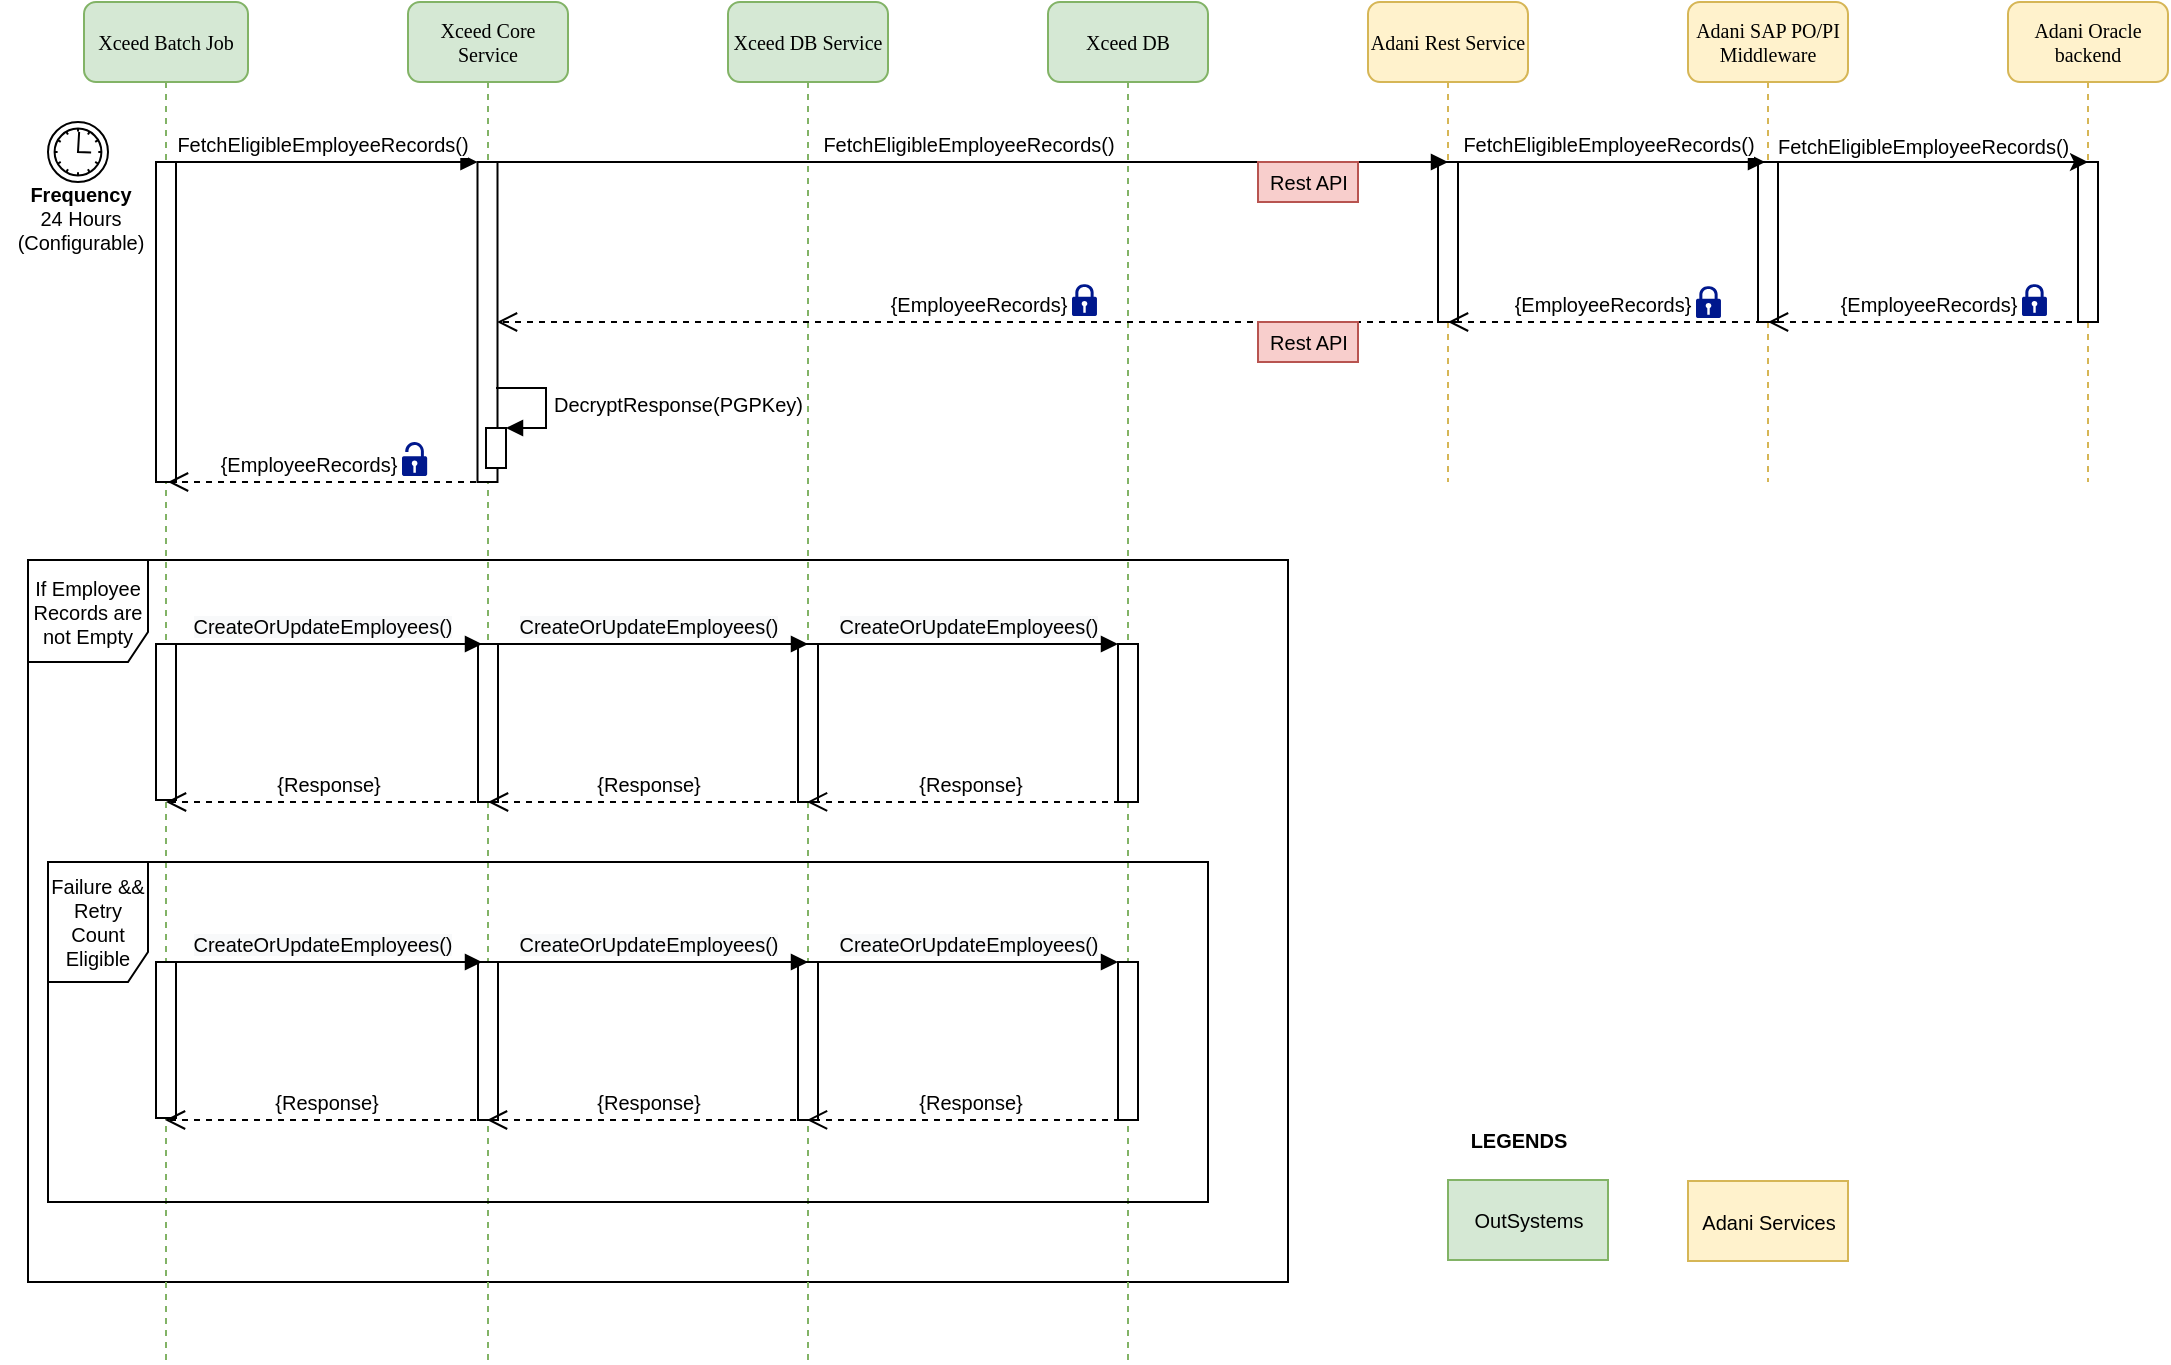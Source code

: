 <mxfile version="13.5.9" type="github" pages="2">
  <diagram name="Oracle Integration Positive Flow" id="13e1069c-82ec-6db2-03f1-153e76fe0fe0">
    <mxGraphModel dx="1968" dy="482" grid="1" gridSize="10" guides="1" tooltips="1" connect="1" arrows="1" fold="1" page="1" pageScale="1" pageWidth="1100" pageHeight="850" background="#ffffff" math="0" shadow="0">
      <root>
        <mxCell id="0" />
        <mxCell id="1" parent="0" />
        <mxCell id="86tsJE7q6GDOUqFHb6td-1" value="If Employee Records are not Empty" style="shape=umlFrame;whiteSpace=wrap;html=1;width=60;height=51;fontSize=10;" vertex="1" parent="1">
          <mxGeometry x="10" y="319" width="630" height="361" as="geometry" />
        </mxCell>
        <mxCell id="86tsJE7q6GDOUqFHb6td-2" value="Xceed Core Service" style="shape=umlLifeline;perimeter=lifelinePerimeter;whiteSpace=wrap;html=1;container=1;collapsible=0;recursiveResize=0;outlineConnect=0;rounded=1;shadow=0;comic=0;labelBackgroundColor=none;strokeWidth=1;fontFamily=Verdana;fontSize=10;align=center;fillColor=#d5e8d4;strokeColor=#82b366;" vertex="1" parent="1" treatAsSingle="0">
          <mxGeometry x="200" y="40" width="80" height="680" as="geometry" />
        </mxCell>
        <mxCell id="86tsJE7q6GDOUqFHb6td-3" value="" style="html=1;points=[];perimeter=orthogonalPerimeter;rounded=0;shadow=0;comic=0;labelBackgroundColor=none;strokeWidth=1;fontFamily=Verdana;fontSize=10;align=center;" vertex="1" parent="86tsJE7q6GDOUqFHb6td-2">
          <mxGeometry x="35" y="321" width="10" height="79" as="geometry" />
        </mxCell>
        <mxCell id="86tsJE7q6GDOUqFHb6td-4" value="" style="html=1;points=[];perimeter=orthogonalPerimeter;fontSize=10;" vertex="1" parent="86tsJE7q6GDOUqFHb6td-2">
          <mxGeometry x="34.75" y="80" width="10" height="160" as="geometry" />
        </mxCell>
        <mxCell id="86tsJE7q6GDOUqFHb6td-44" value="" style="html=1;points=[];perimeter=orthogonalPerimeter;fontSize=10;" vertex="1" parent="86tsJE7q6GDOUqFHb6td-2">
          <mxGeometry x="39" y="213" width="10" height="20" as="geometry" />
        </mxCell>
        <mxCell id="86tsJE7q6GDOUqFHb6td-45" value="DecryptResponse(PGPKey)" style="edgeStyle=orthogonalEdgeStyle;html=1;align=left;spacingLeft=2;endArrow=block;rounded=0;entryX=1;entryY=0;fontSize=10;" edge="1" target="86tsJE7q6GDOUqFHb6td-44" parent="86tsJE7q6GDOUqFHb6td-2">
          <mxGeometry relative="1" as="geometry">
            <mxPoint x="44" y="193" as="sourcePoint" />
            <Array as="points">
              <mxPoint x="69" y="193" />
            </Array>
          </mxGeometry>
        </mxCell>
        <mxCell id="86tsJE7q6GDOUqFHb6td-6" value="Xceed DB Service" style="shape=umlLifeline;perimeter=lifelinePerimeter;whiteSpace=wrap;html=1;container=1;collapsible=0;recursiveResize=0;outlineConnect=0;rounded=1;shadow=0;comic=0;labelBackgroundColor=none;strokeWidth=1;fontFamily=Verdana;fontSize=10;align=center;fillColor=#d5e8d4;strokeColor=#82b366;" vertex="1" parent="1" treatAsSingle="0">
          <mxGeometry x="360" y="40" width="80" height="680" as="geometry" />
        </mxCell>
        <mxCell id="86tsJE7q6GDOUqFHb6td-8" value="" style="html=1;points=[];perimeter=orthogonalPerimeter;fontSize=10;" vertex="1" parent="86tsJE7q6GDOUqFHb6td-6">
          <mxGeometry x="35" y="321" width="10" height="79" as="geometry" />
        </mxCell>
        <mxCell id="86tsJE7q6GDOUqFHb6td-9" value="Xceed DB" style="shape=umlLifeline;perimeter=lifelinePerimeter;whiteSpace=wrap;html=1;container=1;collapsible=0;recursiveResize=0;outlineConnect=0;rounded=1;shadow=0;comic=0;labelBackgroundColor=none;strokeWidth=1;fontFamily=Verdana;fontSize=10;align=center;fillColor=#d5e8d4;strokeColor=#82b366;" vertex="1" parent="1" treatAsSingle="0">
          <mxGeometry x="520" y="40" width="80" height="680" as="geometry" />
        </mxCell>
        <mxCell id="86tsJE7q6GDOUqFHb6td-12" value="" style="html=1;points=[];perimeter=orthogonalPerimeter;fontSize=10;" vertex="1" parent="86tsJE7q6GDOUqFHb6td-9">
          <mxGeometry x="35" y="321" width="10" height="79" as="geometry" />
        </mxCell>
        <mxCell id="86tsJE7q6GDOUqFHb6td-11" value="Adani Rest Service" style="shape=umlLifeline;perimeter=lifelinePerimeter;whiteSpace=wrap;html=1;container=1;collapsible=0;recursiveResize=0;outlineConnect=0;rounded=1;shadow=0;comic=0;labelBackgroundColor=none;strokeWidth=1;fontFamily=Verdana;fontSize=10;align=center;fillColor=#fff2cc;strokeColor=#d6b656;" vertex="1" parent="1" treatAsSingle="0">
          <mxGeometry x="680" y="40" width="80" height="240" as="geometry" />
        </mxCell>
        <mxCell id="86tsJE7q6GDOUqFHb6td-7" value="" style="html=1;points=[];perimeter=orthogonalPerimeter;fontSize=10;" vertex="1" parent="86tsJE7q6GDOUqFHb6td-11">
          <mxGeometry x="35" y="80" width="10" height="80" as="geometry" />
        </mxCell>
        <mxCell id="86tsJE7q6GDOUqFHb6td-13" value="Xceed Batch Job" style="shape=umlLifeline;perimeter=lifelinePerimeter;whiteSpace=wrap;html=1;container=1;collapsible=0;recursiveResize=0;outlineConnect=0;rounded=1;shadow=0;comic=0;labelBackgroundColor=none;strokeWidth=1;fontFamily=Verdana;fontSize=10;align=center;fillColor=#d5e8d4;strokeColor=#82b366;" vertex="1" parent="1" treatAsSingle="0">
          <mxGeometry x="38" y="40" width="82" height="680" as="geometry" />
        </mxCell>
        <mxCell id="86tsJE7q6GDOUqFHb6td-14" value="" style="html=1;points=[];perimeter=orthogonalPerimeter;rounded=0;shadow=0;comic=0;labelBackgroundColor=none;strokeWidth=1;fontFamily=Verdana;fontSize=10;align=center;" vertex="1" parent="86tsJE7q6GDOUqFHb6td-13">
          <mxGeometry x="36" y="321" width="10" height="78" as="geometry" />
        </mxCell>
        <mxCell id="86tsJE7q6GDOUqFHb6td-15" value="" style="html=1;points=[];perimeter=orthogonalPerimeter;fontSize=10;" vertex="1" parent="86tsJE7q6GDOUqFHb6td-13">
          <mxGeometry x="36" y="80" width="10" height="160" as="geometry" />
        </mxCell>
        <mxCell id="86tsJE7q6GDOUqFHb6td-22" value="FetchEligibleEmployeeRecords()" style="html=1;verticalAlign=bottom;endArrow=block;fontSize=10;" edge="1" parent="1" source="86tsJE7q6GDOUqFHb6td-13" target="86tsJE7q6GDOUqFHb6td-4">
          <mxGeometry width="80" relative="1" as="geometry">
            <mxPoint x="408" y="173" as="sourcePoint" />
            <mxPoint x="488" y="173" as="targetPoint" />
            <Array as="points">
              <mxPoint x="160" y="120" />
            </Array>
          </mxGeometry>
        </mxCell>
        <mxCell id="86tsJE7q6GDOUqFHb6td-23" value="FetchEligibleEmployeeRecords()" style="html=1;verticalAlign=bottom;endArrow=block;fontSize=10;" edge="1" parent="1">
          <mxGeometry x="-0.007" width="80" relative="1" as="geometry">
            <mxPoint x="243.25" y="120" as="sourcePoint" />
            <mxPoint x="720" y="120" as="targetPoint" />
            <Array as="points">
              <mxPoint x="308.5" y="120" />
            </Array>
            <mxPoint as="offset" />
          </mxGeometry>
        </mxCell>
        <mxCell id="86tsJE7q6GDOUqFHb6td-25" value="{EmployeeRecords}" style="html=1;verticalAlign=bottom;endArrow=open;dashed=1;endSize=8;exitX=1;exitY=0.988;exitDx=0;exitDy=0;exitPerimeter=0;fontSize=10;" edge="1" parent="1">
          <mxGeometry x="0.017" relative="1" as="geometry">
            <mxPoint x="877" y="200.04" as="sourcePoint" />
            <mxPoint x="720" y="200" as="targetPoint" />
            <mxPoint as="offset" />
          </mxGeometry>
        </mxCell>
        <mxCell id="86tsJE7q6GDOUqFHb6td-26" value="{EmployeeRecords}" style="html=1;verticalAlign=bottom;endArrow=open;dashed=1;endSize=8;fontSize=10;" edge="1" parent="1">
          <mxGeometry relative="1" as="geometry">
            <mxPoint x="724.5" y="200" as="sourcePoint" />
            <mxPoint x="244.5" y="200" as="targetPoint" />
            <Array as="points">
              <mxPoint x="575" y="200" />
            </Array>
          </mxGeometry>
        </mxCell>
        <mxCell id="86tsJE7q6GDOUqFHb6td-27" value="{EmployeeRecords}" style="html=1;verticalAlign=bottom;endArrow=open;dashed=1;endSize=8;fontSize=10;" edge="1" parent="1">
          <mxGeometry x="0.125" relative="1" as="geometry">
            <mxPoint x="240" y="280" as="sourcePoint" />
            <mxPoint x="80" y="280" as="targetPoint" />
            <mxPoint as="offset" />
          </mxGeometry>
        </mxCell>
        <mxCell id="86tsJE7q6GDOUqFHb6td-28" value="&lt;span style=&quot;background-color: rgb(248, 249, 250); font-size: 10px;&quot;&gt;CreateOrUpdateEmployees()&lt;/span&gt;" style="html=1;verticalAlign=bottom;endArrow=block;fontSize=10;" edge="1" parent="1">
          <mxGeometry width="80" relative="1" as="geometry">
            <mxPoint x="240" y="361" as="sourcePoint" />
            <mxPoint x="400" y="361" as="targetPoint" />
          </mxGeometry>
        </mxCell>
        <mxCell id="86tsJE7q6GDOUqFHb6td-29" value="&lt;span style=&quot;background-color: rgb(248, 249, 250); font-size: 10px;&quot;&gt;CreateOrUpdateEmployees()&lt;/span&gt;" style="html=1;verticalAlign=bottom;endArrow=block;exitX=0.7;exitY=0;exitDx=0;exitDy=0;exitPerimeter=0;fontSize=10;" edge="1" parent="1" source="86tsJE7q6GDOUqFHb6td-8" target="86tsJE7q6GDOUqFHb6td-12">
          <mxGeometry x="0.02" width="80" relative="1" as="geometry">
            <mxPoint x="714" y="414" as="sourcePoint" />
            <mxPoint x="794" y="414" as="targetPoint" />
            <mxPoint as="offset" />
          </mxGeometry>
        </mxCell>
        <mxCell id="86tsJE7q6GDOUqFHb6td-31" value="Adani SAP PO/PI Middleware" style="shape=umlLifeline;perimeter=lifelinePerimeter;whiteSpace=wrap;html=1;container=1;collapsible=0;recursiveResize=0;outlineConnect=0;rounded=1;shadow=0;comic=0;labelBackgroundColor=none;strokeWidth=1;fontFamily=Verdana;fontSize=10;align=center;fillColor=#fff2cc;strokeColor=#d6b656;" vertex="1" parent="1" treatAsSingle="0">
          <mxGeometry x="840" y="40" width="80" height="240" as="geometry" />
        </mxCell>
        <mxCell id="86tsJE7q6GDOUqFHb6td-10" value="" style="html=1;points=[];perimeter=orthogonalPerimeter;fontSize=10;" vertex="1" parent="86tsJE7q6GDOUqFHb6td-31">
          <mxGeometry x="35" y="80" width="10" height="80" as="geometry" />
        </mxCell>
        <mxCell id="86tsJE7q6GDOUqFHb6td-34" value="Adani Oracle backend" style="shape=umlLifeline;perimeter=lifelinePerimeter;whiteSpace=wrap;html=1;container=1;collapsible=0;recursiveResize=0;outlineConnect=0;rounded=1;shadow=0;comic=0;labelBackgroundColor=none;strokeWidth=1;fontFamily=Verdana;fontSize=10;align=center;fillColor=#fff2cc;strokeColor=#d6b656;" vertex="1" parent="1" treatAsSingle="0">
          <mxGeometry x="1000" y="40" width="80" height="240" as="geometry" />
        </mxCell>
        <mxCell id="86tsJE7q6GDOUqFHb6td-36" value="" style="html=1;points=[];perimeter=orthogonalPerimeter;fontSize=10;" vertex="1" parent="86tsJE7q6GDOUqFHb6td-34">
          <mxGeometry x="35" y="80" width="10" height="80" as="geometry" />
        </mxCell>
        <mxCell id="86tsJE7q6GDOUqFHb6td-37" value="FetchEligibleEmployeeRecords()" style="html=1;verticalAlign=bottom;endArrow=block;exitX=0.9;exitY=0.025;exitDx=0;exitDy=0;exitPerimeter=0;fontSize=10;" edge="1" parent="1">
          <mxGeometry x="-0.01" width="80" relative="1" as="geometry">
            <mxPoint x="723" y="120" as="sourcePoint" />
            <mxPoint x="878.5" y="120" as="targetPoint" />
            <Array as="points" />
            <mxPoint as="offset" />
          </mxGeometry>
        </mxCell>
        <mxCell id="86tsJE7q6GDOUqFHb6td-38" value="" style="endArrow=classic;html=1;exitX=0.8;exitY=0.025;exitDx=0;exitDy=0;exitPerimeter=0;entryX=0.5;entryY=0.025;entryDx=0;entryDy=0;entryPerimeter=0;fontSize=10;" edge="1" parent="1">
          <mxGeometry width="50" height="50" relative="1" as="geometry">
            <mxPoint x="883" y="120" as="sourcePoint" />
            <mxPoint x="1040" y="120" as="targetPoint" />
          </mxGeometry>
        </mxCell>
        <mxCell id="86tsJE7q6GDOUqFHb6td-39" value="&lt;span style=&quot;color: rgb(0, 0, 0); font-family: helvetica; font-size: 10px; font-style: normal; font-weight: 400; letter-spacing: normal; text-align: center; text-indent: 0px; text-transform: none; word-spacing: 0px; background-color: rgb(255, 255, 255); display: inline; float: none;&quot;&gt;FetchEligibleEmployeeRecords()&lt;/span&gt;" style="text;whiteSpace=wrap;html=1;fontSize=10;" vertex="1" parent="1">
          <mxGeometry x="883" y="100" width="190" height="30" as="geometry" />
        </mxCell>
        <mxCell id="86tsJE7q6GDOUqFHb6td-40" value="{EmployeeRecords}" style="html=1;verticalAlign=bottom;endArrow=open;dashed=1;endSize=8;exitX=0.9;exitY=0.988;exitDx=0;exitDy=0;exitPerimeter=0;fontSize=10;" edge="1" parent="1">
          <mxGeometry x="1" y="80" relative="1" as="geometry">
            <mxPoint x="1044" y="200.04" as="sourcePoint" />
            <mxPoint x="880" y="200" as="targetPoint" />
            <mxPoint x="80" as="offset" />
            <Array as="points">
              <mxPoint x="880" y="200" />
            </Array>
          </mxGeometry>
        </mxCell>
        <mxCell id="86tsJE7q6GDOUqFHb6td-41" value="" style="aspect=fixed;pointerEvents=1;shadow=0;dashed=0;html=1;strokeColor=none;labelPosition=center;verticalLabelPosition=bottom;verticalAlign=top;align=center;fillColor=#00188D;shape=mxgraph.mscae.enterprise.lock;fontSize=10;" vertex="1" parent="1">
          <mxGeometry x="532" y="181" width="12.48" height="16" as="geometry" />
        </mxCell>
        <mxCell id="86tsJE7q6GDOUqFHb6td-42" value="" style="aspect=fixed;pointerEvents=1;shadow=0;dashed=0;html=1;strokeColor=none;labelPosition=center;verticalLabelPosition=bottom;verticalAlign=top;align=center;fillColor=#00188D;shape=mxgraph.mscae.enterprise.lock;fontSize=10;" vertex="1" parent="1">
          <mxGeometry x="844" y="182" width="12.48" height="16" as="geometry" />
        </mxCell>
        <mxCell id="86tsJE7q6GDOUqFHb6td-43" value="" style="aspect=fixed;pointerEvents=1;shadow=0;dashed=0;html=1;strokeColor=none;labelPosition=center;verticalLabelPosition=bottom;verticalAlign=top;align=center;fillColor=#00188D;shape=mxgraph.mscae.enterprise.lock;fontSize=10;" vertex="1" parent="1">
          <mxGeometry x="1007" y="181" width="12.48" height="16" as="geometry" />
        </mxCell>
        <mxCell id="86tsJE7q6GDOUqFHb6td-46" value="" style="aspect=fixed;pointerEvents=1;shadow=0;dashed=0;html=1;strokeColor=none;labelPosition=center;verticalLabelPosition=bottom;verticalAlign=top;align=center;fillColor=#00188D;shape=mxgraph.mscae.enterprise.lock_unlocked;fontSize=10;" vertex="1" parent="1">
          <mxGeometry x="197" y="260" width="12.58" height="17" as="geometry" />
        </mxCell>
        <mxCell id="86tsJE7q6GDOUqFHb6td-47" value="Rest API" style="text;html=1;align=center;verticalAlign=middle;resizable=0;points=[];autosize=1;fillColor=#f8cecc;strokeColor=#b85450;fontSize=10;" vertex="1" parent="1">
          <mxGeometry x="625" y="120" width="50" height="20" as="geometry" />
        </mxCell>
        <mxCell id="86tsJE7q6GDOUqFHb6td-49" value="Rest API" style="text;html=1;align=center;verticalAlign=middle;resizable=0;points=[];autosize=1;fillColor=#f8cecc;strokeColor=#b85450;fontSize=10;" vertex="1" parent="1">
          <mxGeometry x="625" y="200" width="50" height="20" as="geometry" />
        </mxCell>
        <mxCell id="86tsJE7q6GDOUqFHb6td-51" value="{Response}" style="html=1;verticalAlign=bottom;endArrow=open;dashed=1;endSize=8;exitX=0.7;exitY=1.025;exitDx=0;exitDy=0;exitPerimeter=0;fontSize=10;" edge="1" parent="1">
          <mxGeometry relative="1" as="geometry">
            <mxPoint x="562" y="439.975" as="sourcePoint" />
            <mxPoint x="399.5" y="439.975" as="targetPoint" />
          </mxGeometry>
        </mxCell>
        <mxCell id="86tsJE7q6GDOUqFHb6td-52" value="{Response}" style="html=1;verticalAlign=bottom;endArrow=open;dashed=1;endSize=8;fontSize=10;" edge="1" parent="1" target="86tsJE7q6GDOUqFHb6td-2">
          <mxGeometry relative="1" as="geometry">
            <mxPoint x="400" y="440" as="sourcePoint" />
            <mxPoint x="410" y="290" as="targetPoint" />
            <Array as="points">
              <mxPoint x="270" y="440" />
            </Array>
          </mxGeometry>
        </mxCell>
        <mxCell id="86tsJE7q6GDOUqFHb6td-53" value="{Response}" style="html=1;verticalAlign=bottom;endArrow=open;dashed=1;endSize=8;fontSize=10;" edge="1" parent="1" target="86tsJE7q6GDOUqFHb6td-13">
          <mxGeometry relative="1" as="geometry">
            <mxPoint x="240" y="440" as="sourcePoint" />
            <mxPoint x="410" y="290" as="targetPoint" />
            <Array as="points">
              <mxPoint x="130" y="440" />
            </Array>
          </mxGeometry>
        </mxCell>
        <mxCell id="86tsJE7q6GDOUqFHb6td-54" value="Failure &amp;amp;&amp;amp; Retry Count Eligible" style="shape=umlFrame;whiteSpace=wrap;html=1;width=50;height=60;fontSize=10;" vertex="1" parent="1">
          <mxGeometry x="20" y="470" width="580" height="170" as="geometry" />
        </mxCell>
        <mxCell id="86tsJE7q6GDOUqFHb6td-92" value="&lt;b style=&quot;font-size: 10px;&quot;&gt;LEGENDS&lt;/b&gt;" style="text;html=1;align=center;verticalAlign=middle;resizable=0;points=[];autosize=1;fontSize=10;" vertex="1" parent="1">
          <mxGeometry x="725" y="599" width="60" height="20" as="geometry" />
        </mxCell>
        <mxCell id="86tsJE7q6GDOUqFHb6td-93" value="OutSystems" style="html=1;fillColor=#d5e8d4;strokeColor=#82b366;fontSize=10;" vertex="1" parent="1">
          <mxGeometry x="720" y="629" width="80" height="40" as="geometry" />
        </mxCell>
        <mxCell id="86tsJE7q6GDOUqFHb6td-94" value="Adani Services" style="html=1;fillColor=#fff2cc;strokeColor=#d6b656;fontSize=10;" vertex="1" parent="1">
          <mxGeometry x="840" y="629.5" width="80" height="40" as="geometry" />
        </mxCell>
        <mxCell id="86tsJE7q6GDOUqFHb6td-97" value="&lt;span style=&quot;background-color: rgb(248, 249, 250); font-size: 10px;&quot;&gt;CreateOrUpdateEmployees()&lt;/span&gt;" style="html=1;verticalAlign=bottom;endArrow=block;fontSize=10;" edge="1" parent="1">
          <mxGeometry width="80" relative="1" as="geometry">
            <mxPoint x="77" y="361" as="sourcePoint" />
            <mxPoint x="237" y="361" as="targetPoint" />
          </mxGeometry>
        </mxCell>
        <mxCell id="86tsJE7q6GDOUqFHb6td-98" value="" style="html=1;points=[];perimeter=orthogonalPerimeter;rounded=0;shadow=0;comic=0;labelBackgroundColor=none;strokeWidth=1;fontFamily=Verdana;fontSize=10;align=center;" vertex="1" parent="1">
          <mxGeometry x="235" y="520" width="10" height="79" as="geometry" />
        </mxCell>
        <mxCell id="86tsJE7q6GDOUqFHb6td-99" value="" style="html=1;points=[];perimeter=orthogonalPerimeter;fontSize=10;" vertex="1" parent="1">
          <mxGeometry x="395" y="520" width="10" height="79" as="geometry" />
        </mxCell>
        <mxCell id="86tsJE7q6GDOUqFHb6td-100" value="" style="html=1;points=[];perimeter=orthogonalPerimeter;fontSize=10;" vertex="1" parent="1">
          <mxGeometry x="555" y="520" width="10" height="79" as="geometry" />
        </mxCell>
        <mxCell id="86tsJE7q6GDOUqFHb6td-101" value="" style="html=1;points=[];perimeter=orthogonalPerimeter;rounded=0;shadow=0;comic=0;labelBackgroundColor=none;strokeWidth=1;fontFamily=Verdana;fontSize=10;align=center;" vertex="1" parent="1">
          <mxGeometry x="74" y="520" width="10" height="78" as="geometry" />
        </mxCell>
        <mxCell id="86tsJE7q6GDOUqFHb6td-102" value="&lt;span style=&quot;background-color: rgb(248, 249, 250); font-size: 10px;&quot;&gt;CreateOrUpdateEmployees()&lt;/span&gt;" style="html=1;verticalAlign=bottom;endArrow=block;fontSize=10;" edge="1" parent="1">
          <mxGeometry width="80" relative="1" as="geometry">
            <mxPoint x="240" y="520" as="sourcePoint" />
            <mxPoint x="400" y="520" as="targetPoint" />
          </mxGeometry>
        </mxCell>
        <mxCell id="86tsJE7q6GDOUqFHb6td-103" value="&lt;span style=&quot;background-color: rgb(248, 249, 250); font-size: 10px;&quot;&gt;CreateOrUpdateEmployees()&lt;/span&gt;" style="html=1;verticalAlign=bottom;endArrow=block;exitX=0.7;exitY=0;exitDx=0;exitDy=0;exitPerimeter=0;fontSize=10;" edge="1" parent="1" source="86tsJE7q6GDOUqFHb6td-99" target="86tsJE7q6GDOUqFHb6td-100">
          <mxGeometry x="0.02" width="80" relative="1" as="geometry">
            <mxPoint x="714" y="573" as="sourcePoint" />
            <mxPoint x="794" y="573" as="targetPoint" />
            <mxPoint as="offset" />
          </mxGeometry>
        </mxCell>
        <mxCell id="86tsJE7q6GDOUqFHb6td-104" value="{Response}" style="html=1;verticalAlign=bottom;endArrow=open;dashed=1;endSize=8;exitX=0.7;exitY=1.025;exitDx=0;exitDy=0;exitPerimeter=0;fontSize=10;" edge="1" parent="1">
          <mxGeometry relative="1" as="geometry">
            <mxPoint x="562" y="598.975" as="sourcePoint" />
            <mxPoint x="399.5" y="598.975" as="targetPoint" />
          </mxGeometry>
        </mxCell>
        <mxCell id="86tsJE7q6GDOUqFHb6td-105" value="{Response}" style="html=1;verticalAlign=bottom;endArrow=open;dashed=1;endSize=8;fontSize=10;" edge="1" parent="1">
          <mxGeometry relative="1" as="geometry">
            <mxPoint x="400" y="599" as="sourcePoint" />
            <mxPoint x="239.5" y="599" as="targetPoint" />
            <Array as="points">
              <mxPoint x="270" y="599" />
            </Array>
          </mxGeometry>
        </mxCell>
        <mxCell id="86tsJE7q6GDOUqFHb6td-106" value="{Response}" style="html=1;verticalAlign=bottom;endArrow=open;dashed=1;endSize=8;fontSize=10;" edge="1" parent="1">
          <mxGeometry relative="1" as="geometry">
            <mxPoint x="240" y="599" as="sourcePoint" />
            <mxPoint x="78.5" y="599" as="targetPoint" />
            <Array as="points">
              <mxPoint x="130" y="599" />
            </Array>
          </mxGeometry>
        </mxCell>
        <mxCell id="86tsJE7q6GDOUqFHb6td-107" value="&lt;span style=&quot;background-color: rgb(248, 249, 250); font-size: 10px;&quot;&gt;CreateOrUpdateEmployees()&lt;/span&gt;" style="html=1;verticalAlign=bottom;endArrow=block;fontSize=10;" edge="1" parent="1">
          <mxGeometry width="80" relative="1" as="geometry">
            <mxPoint x="77" y="520" as="sourcePoint" />
            <mxPoint x="237" y="520" as="targetPoint" />
          </mxGeometry>
        </mxCell>
        <mxCell id="86tsJE7q6GDOUqFHb6td-108" value="" style="shape=mxgraph.bpmn.shape;html=1;verticalLabelPosition=bottom;labelBackgroundColor=#ffffff;verticalAlign=top;align=center;perimeter=ellipsePerimeter;outlineConnect=0;outline=standard;symbol=timer;fontSize=10;" vertex="1" parent="1">
          <mxGeometry x="20" y="100" width="30" height="30" as="geometry" />
        </mxCell>
        <mxCell id="86tsJE7q6GDOUqFHb6td-109" value="&lt;b&gt;Frequency&lt;/b&gt;&lt;br&gt;24 Hours&lt;br&gt;(Configurable)" style="text;html=1;align=center;verticalAlign=middle;resizable=0;points=[];autosize=1;fontSize=10;" vertex="1" parent="1">
          <mxGeometry x="-4" y="128" width="80" height="40" as="geometry" />
        </mxCell>
      </root>
    </mxGraphModel>
  </diagram>
  <diagram id="dMEoe_mwxpiKhIVeifk7" name="Page-2">
    <mxGraphModel dx="868" dy="482" grid="1" gridSize="10" guides="1" tooltips="1" connect="1" arrows="1" fold="1" page="1" pageScale="1" pageWidth="850" pageHeight="1100" math="0" shadow="0">
      <root>
        <mxCell id="qAaVSnhUBwz4av-F1Okk-0" />
        <mxCell id="qAaVSnhUBwz4av-F1Okk-1" parent="qAaVSnhUBwz4av-F1Okk-0" />
        <mxCell id="O0xt6ftzyAKlWaZ2Omph-0" value="" style="shape=umlLifeline;perimeter=lifelinePerimeter;whiteSpace=wrap;html=1;container=1;collapsible=0;recursiveResize=0;outlineConnect=0;rounded=0;shadow=0;comic=0;labelBackgroundColor=none;strokeWidth=1;fontFamily=Verdana;fontSize=10;align=center;fillColor=#dae8fc;strokeColor=#6c8ebf;size=680;" vertex="1" treatAsSingle="0" parent="qAaVSnhUBwz4av-F1Okk-1">
          <mxGeometry x="360" y="40" width="120" height="680" as="geometry" />
        </mxCell>
        <mxCell id="O0xt6ftzyAKlWaZ2Omph-11" value="User&lt;br style=&quot;font-size: 11px&quot;&gt;(Browser)" style="text;html=1;align=center;verticalAlign=middle;resizable=0;points=[];autosize=1;fontSize=11;fontStyle=1" vertex="1" parent="O0xt6ftzyAKlWaZ2Omph-0">
          <mxGeometry x="25" y="5" width="70" height="30" as="geometry" />
        </mxCell>
        <mxCell id="O0xt6ftzyAKlWaZ2Omph-5" value="" style="shape=umlLifeline;perimeter=lifelinePerimeter;whiteSpace=wrap;html=1;container=1;collapsible=0;recursiveResize=0;outlineConnect=0;rounded=0;shadow=0;comic=0;labelBackgroundColor=none;strokeWidth=1;fontFamily=Verdana;fontSize=10;align=center;fillColor=#fff2cc;strokeColor=#d6b656;size=680;" vertex="1" treatAsSingle="0" parent="qAaVSnhUBwz4av-F1Okk-1">
          <mxGeometry x="680" y="40" width="120" height="680" as="geometry" />
        </mxCell>
        <mxCell id="O0xt6ftzyAKlWaZ2Omph-12" value="Adani SSO&lt;br style=&quot;font-size: 11px&quot;&gt;(Identitiy Provider)" style="text;html=1;align=center;verticalAlign=middle;resizable=0;points=[];autosize=1;fontSize=11;fontStyle=1" vertex="1" parent="O0xt6ftzyAKlWaZ2Omph-5">
          <mxGeometry x="5" y="5" width="110" height="30" as="geometry" />
        </mxCell>
        <mxCell id="O0xt6ftzyAKlWaZ2Omph-7" value="" style="shape=umlLifeline;perimeter=lifelinePerimeter;whiteSpace=wrap;html=1;container=1;collapsible=0;recursiveResize=0;outlineConnect=0;rounded=0;shadow=0;comic=0;labelBackgroundColor=none;strokeWidth=1;fontFamily=Verdana;fontSize=10;align=center;fillColor=#ffe6cc;strokeColor=#d79b00;size=680;" vertex="1" treatAsSingle="0" parent="qAaVSnhUBwz4av-F1Okk-1">
          <mxGeometry x="38" y="40" width="122" height="680" as="geometry" />
        </mxCell>
        <mxCell id="O0xt6ftzyAKlWaZ2Omph-10" value="OutSystems&lt;br style=&quot;font-size: 11px;&quot;&gt;(Service Provider)" style="text;html=1;align=center;verticalAlign=middle;resizable=0;points=[];autosize=1;fontSize=11;fontStyle=1" vertex="1" parent="O0xt6ftzyAKlWaZ2Omph-7">
          <mxGeometry x="6" y="5" width="110" height="30" as="geometry" />
        </mxCell>
        <mxCell id="O0xt6ftzyAKlWaZ2Omph-15" value="2" style="ellipse;whiteSpace=wrap;html=1;aspect=fixed;strokeWidth=2;fontFamily=Tahoma;spacingBottom=4;spacingRight=2;strokeColor=#d3d3d3;rounded=0;" vertex="1" parent="O0xt6ftzyAKlWaZ2Omph-7">
          <mxGeometry x="112" y="70" width="20" height="20" as="geometry" />
        </mxCell>
        <mxCell id="O0xt6ftzyAKlWaZ2Omph-17" value="3" style="ellipse;whiteSpace=wrap;html=1;aspect=fixed;strokeWidth=2;fontFamily=Tahoma;spacingBottom=4;spacingRight=2;strokeColor=#d3d3d3;rounded=0;" vertex="1" parent="O0xt6ftzyAKlWaZ2Omph-7">
          <mxGeometry x="112" y="149" width="20" height="20" as="geometry" />
        </mxCell>
        <mxCell id="O0xt6ftzyAKlWaZ2Omph-13" value="" style="endArrow=none;dashed=1;html=1;fontSize=11;" edge="1" parent="qAaVSnhUBwz4av-F1Okk-1">
          <mxGeometry width="50" height="50" relative="1" as="geometry">
            <mxPoint x="20" y="80" as="sourcePoint" />
            <mxPoint x="822" y="80" as="targetPoint" />
          </mxGeometry>
        </mxCell>
        <mxCell id="O0xt6ftzyAKlWaZ2Omph-14" value="1" style="ellipse;whiteSpace=wrap;html=1;aspect=fixed;strokeWidth=2;fontFamily=Tahoma;spacingBottom=4;spacingRight=2;strokeColor=#d3d3d3;rounded=0;" vertex="1" parent="qAaVSnhUBwz4av-F1Okk-1">
          <mxGeometry x="350" y="110" width="20" height="20" as="geometry" />
        </mxCell>
        <mxCell id="O0xt6ftzyAKlWaZ2Omph-18" value="4" style="ellipse;whiteSpace=wrap;html=1;aspect=fixed;strokeWidth=2;fontFamily=Tahoma;spacingBottom=4;spacingRight=2;strokeColor=#d3d3d3;rounded=0;" vertex="1" parent="qAaVSnhUBwz4av-F1Okk-1">
          <mxGeometry x="670" y="189" width="20" height="20" as="geometry" />
        </mxCell>
        <mxCell id="O0xt6ftzyAKlWaZ2Omph-20" value="3" style="ellipse;whiteSpace=wrap;html=1;aspect=fixed;strokeWidth=2;fontFamily=Tahoma;spacingBottom=4;spacingRight=2;strokeColor=#d3d3d3;rounded=0;" vertex="1" parent="qAaVSnhUBwz4av-F1Okk-1">
          <mxGeometry x="350" y="189" width="20" height="20" as="geometry" />
        </mxCell>
        <mxCell id="O0xt6ftzyAKlWaZ2Omph-21" value="5" style="ellipse;whiteSpace=wrap;html=1;aspect=fixed;strokeWidth=2;fontFamily=Tahoma;spacingBottom=4;spacingRight=2;strokeColor=#d3d3d3;rounded=0;" vertex="1" parent="qAaVSnhUBwz4av-F1Okk-1">
          <mxGeometry x="670" y="270" width="20" height="20" as="geometry" />
        </mxCell>
        <mxCell id="O0xt6ftzyAKlWaZ2Omph-22" value="6" style="ellipse;whiteSpace=wrap;html=1;aspect=fixed;strokeWidth=2;fontFamily=Tahoma;spacingBottom=4;spacingRight=2;strokeColor=#d3d3d3;rounded=0;" vertex="1" parent="qAaVSnhUBwz4av-F1Okk-1">
          <mxGeometry x="670" y="350" width="20" height="20" as="geometry" />
        </mxCell>
        <mxCell id="O0xt6ftzyAKlWaZ2Omph-23" value="6" style="ellipse;whiteSpace=wrap;html=1;aspect=fixed;strokeWidth=2;fontFamily=Tahoma;spacingBottom=4;spacingRight=2;strokeColor=#d3d3d3;rounded=0;" vertex="1" parent="qAaVSnhUBwz4av-F1Okk-1">
          <mxGeometry x="350" y="350" width="20" height="20" as="geometry" />
        </mxCell>
        <mxCell id="O0xt6ftzyAKlWaZ2Omph-26" value="9" style="ellipse;whiteSpace=wrap;html=1;aspect=fixed;strokeWidth=2;fontFamily=Tahoma;spacingBottom=4;spacingRight=2;strokeColor=#d3d3d3;rounded=0;" vertex="1" parent="qAaVSnhUBwz4av-F1Okk-1">
          <mxGeometry x="350" y="430" width="20" height="20" as="geometry" />
        </mxCell>
        <mxCell id="O0xt6ftzyAKlWaZ2Omph-24" value="7" style="ellipse;whiteSpace=wrap;html=1;aspect=fixed;strokeWidth=2;fontFamily=Tahoma;spacingBottom=4;spacingRight=2;strokeColor=#d3d3d3;rounded=0;" vertex="1" parent="qAaVSnhUBwz4av-F1Okk-1">
          <mxGeometry x="150" y="350" width="20" height="20" as="geometry" />
        </mxCell>
        <mxCell id="O0xt6ftzyAKlWaZ2Omph-25" value="8" style="ellipse;whiteSpace=wrap;html=1;aspect=fixed;strokeWidth=2;fontFamily=Tahoma;spacingBottom=4;spacingRight=2;strokeColor=#d3d3d3;rounded=0;" vertex="1" parent="qAaVSnhUBwz4av-F1Okk-1">
          <mxGeometry x="150" y="430" width="20" height="20" as="geometry" />
        </mxCell>
      </root>
    </mxGraphModel>
  </diagram>
</mxfile>
